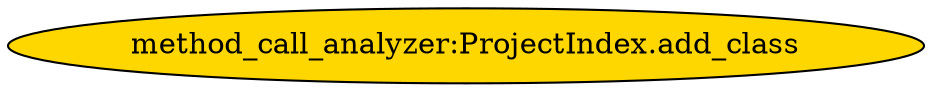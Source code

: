 digraph CallGraph {
  rankdir=LR;
  "method_call_analyzer:ProjectIndex.add_class" [style=filled, fillcolor=gold];
}
